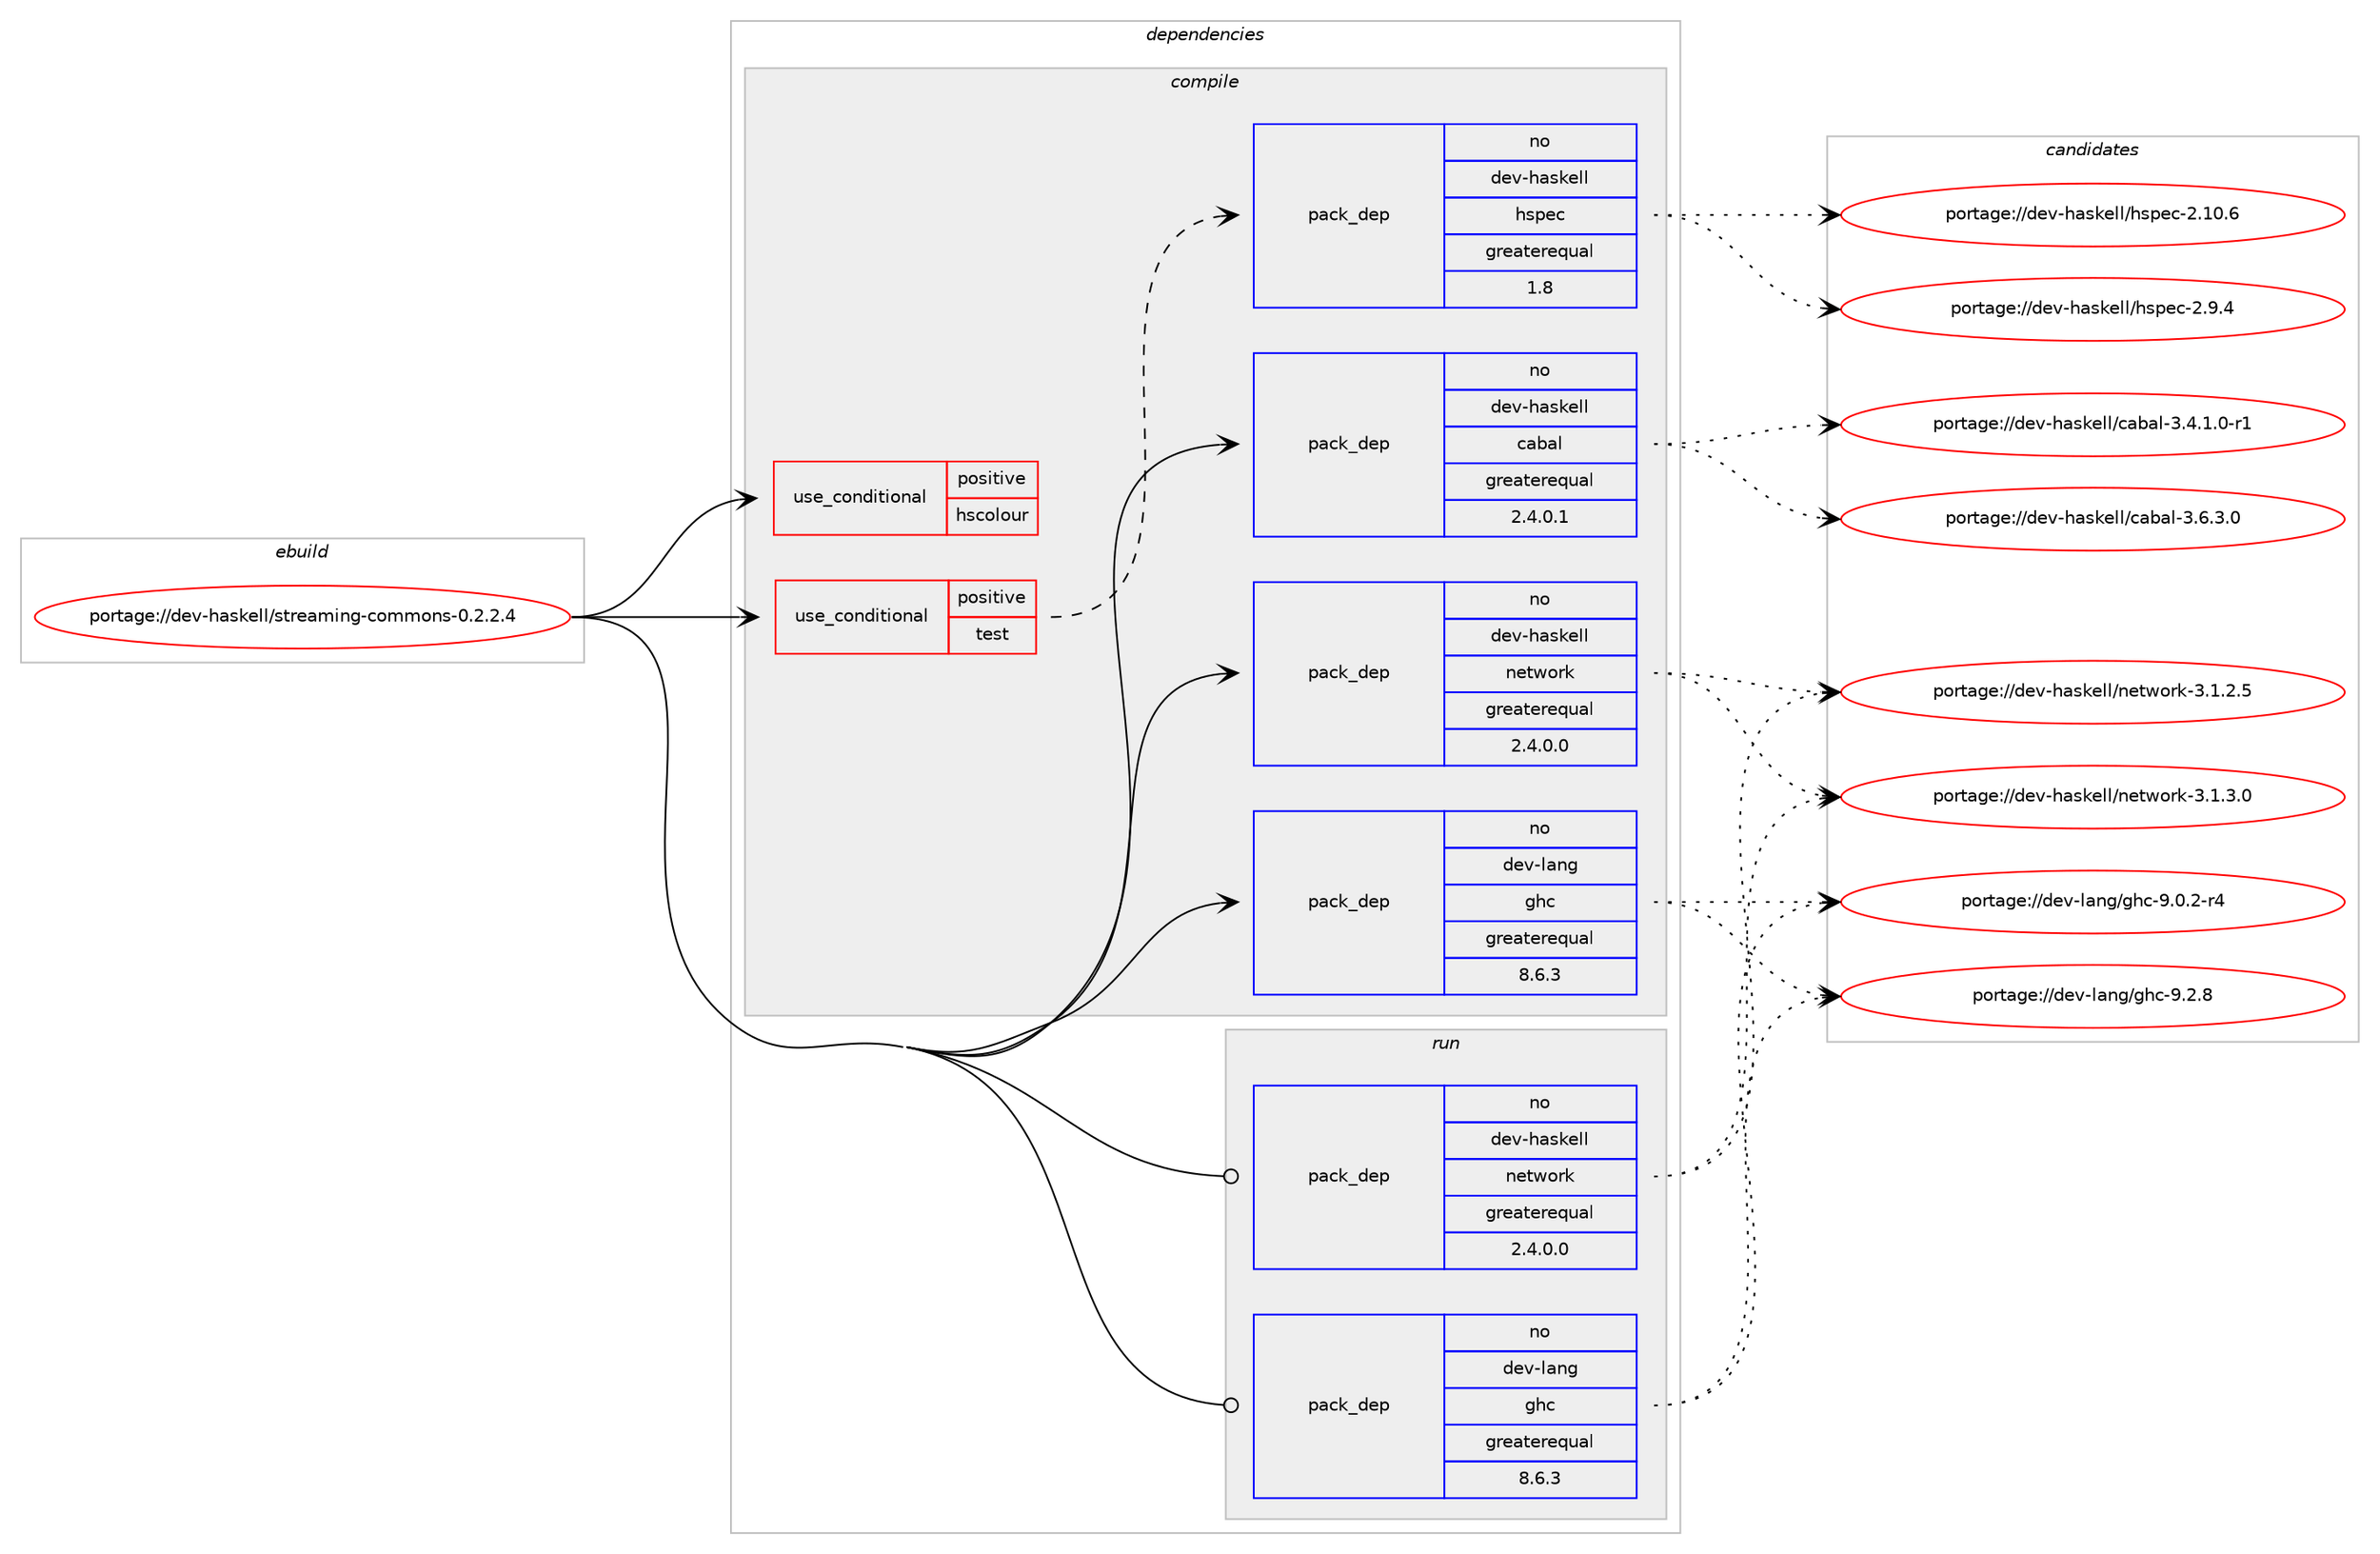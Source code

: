 digraph prolog {

# *************
# Graph options
# *************

newrank=true;
concentrate=true;
compound=true;
graph [rankdir=LR,fontname=Helvetica,fontsize=10,ranksep=1.5];#, ranksep=2.5, nodesep=0.2];
edge  [arrowhead=vee];
node  [fontname=Helvetica,fontsize=10];

# **********
# The ebuild
# **********

subgraph cluster_leftcol {
color=gray;
rank=same;
label=<<i>ebuild</i>>;
id [label="portage://dev-haskell/streaming-commons-0.2.2.4", color=red, width=4, href="../dev-haskell/streaming-commons-0.2.2.4.svg"];
}

# ****************
# The dependencies
# ****************

subgraph cluster_midcol {
color=gray;
label=<<i>dependencies</i>>;
subgraph cluster_compile {
fillcolor="#eeeeee";
style=filled;
label=<<i>compile</i>>;
subgraph cond20450 {
dependency43718 [label=<<TABLE BORDER="0" CELLBORDER="1" CELLSPACING="0" CELLPADDING="4"><TR><TD ROWSPAN="3" CELLPADDING="10">use_conditional</TD></TR><TR><TD>positive</TD></TR><TR><TD>hscolour</TD></TR></TABLE>>, shape=none, color=red];
# *** BEGIN UNKNOWN DEPENDENCY TYPE (TODO) ***
# dependency43718 -> package_dependency(portage://dev-haskell/streaming-commons-0.2.2.4,install,no,dev-haskell,hscolour,none,[,,],[],[])
# *** END UNKNOWN DEPENDENCY TYPE (TODO) ***

}
id:e -> dependency43718:w [weight=20,style="solid",arrowhead="vee"];
subgraph cond20451 {
dependency43719 [label=<<TABLE BORDER="0" CELLBORDER="1" CELLSPACING="0" CELLPADDING="4"><TR><TD ROWSPAN="3" CELLPADDING="10">use_conditional</TD></TR><TR><TD>positive</TD></TR><TR><TD>test</TD></TR></TABLE>>, shape=none, color=red];
subgraph pack22285 {
dependency43720 [label=<<TABLE BORDER="0" CELLBORDER="1" CELLSPACING="0" CELLPADDING="4" WIDTH="220"><TR><TD ROWSPAN="6" CELLPADDING="30">pack_dep</TD></TR><TR><TD WIDTH="110">no</TD></TR><TR><TD>dev-haskell</TD></TR><TR><TD>hspec</TD></TR><TR><TD>greaterequal</TD></TR><TR><TD>1.8</TD></TR></TABLE>>, shape=none, color=blue];
}
dependency43719:e -> dependency43720:w [weight=20,style="dashed",arrowhead="vee"];
# *** BEGIN UNKNOWN DEPENDENCY TYPE (TODO) ***
# dependency43719 -> package_dependency(portage://dev-haskell/streaming-commons-0.2.2.4,install,no,dev-haskell,quickcheck,none,[,,],[],[])
# *** END UNKNOWN DEPENDENCY TYPE (TODO) ***

}
id:e -> dependency43719:w [weight=20,style="solid",arrowhead="vee"];
# *** BEGIN UNKNOWN DEPENDENCY TYPE (TODO) ***
# id -> package_dependency(portage://dev-haskell/streaming-commons-0.2.2.4,install,no,dev-haskell,async,none,[,,],any_same_slot,[use(optenable(profile),none)])
# *** END UNKNOWN DEPENDENCY TYPE (TODO) ***

subgraph pack22286 {
dependency43721 [label=<<TABLE BORDER="0" CELLBORDER="1" CELLSPACING="0" CELLPADDING="4" WIDTH="220"><TR><TD ROWSPAN="6" CELLPADDING="30">pack_dep</TD></TR><TR><TD WIDTH="110">no</TD></TR><TR><TD>dev-haskell</TD></TR><TR><TD>cabal</TD></TR><TR><TD>greaterequal</TD></TR><TR><TD>2.4.0.1</TD></TR></TABLE>>, shape=none, color=blue];
}
id:e -> dependency43721:w [weight=20,style="solid",arrowhead="vee"];
subgraph pack22287 {
dependency43722 [label=<<TABLE BORDER="0" CELLBORDER="1" CELLSPACING="0" CELLPADDING="4" WIDTH="220"><TR><TD ROWSPAN="6" CELLPADDING="30">pack_dep</TD></TR><TR><TD WIDTH="110">no</TD></TR><TR><TD>dev-haskell</TD></TR><TR><TD>network</TD></TR><TR><TD>greaterequal</TD></TR><TR><TD>2.4.0.0</TD></TR></TABLE>>, shape=none, color=blue];
}
id:e -> dependency43722:w [weight=20,style="solid",arrowhead="vee"];
# *** BEGIN UNKNOWN DEPENDENCY TYPE (TODO) ***
# id -> package_dependency(portage://dev-haskell/streaming-commons-0.2.2.4,install,no,dev-haskell,random,none,[,,],any_same_slot,[use(optenable(profile),none)])
# *** END UNKNOWN DEPENDENCY TYPE (TODO) ***

# *** BEGIN UNKNOWN DEPENDENCY TYPE (TODO) ***
# id -> package_dependency(portage://dev-haskell/streaming-commons-0.2.2.4,install,no,dev-haskell,stm,none,[,,],any_same_slot,[use(optenable(profile),none)])
# *** END UNKNOWN DEPENDENCY TYPE (TODO) ***

# *** BEGIN UNKNOWN DEPENDENCY TYPE (TODO) ***
# id -> package_dependency(portage://dev-haskell/streaming-commons-0.2.2.4,install,no,dev-haskell,zlib,none,[,,],any_same_slot,[use(optenable(profile),none)])
# *** END UNKNOWN DEPENDENCY TYPE (TODO) ***

subgraph pack22288 {
dependency43723 [label=<<TABLE BORDER="0" CELLBORDER="1" CELLSPACING="0" CELLPADDING="4" WIDTH="220"><TR><TD ROWSPAN="6" CELLPADDING="30">pack_dep</TD></TR><TR><TD WIDTH="110">no</TD></TR><TR><TD>dev-lang</TD></TR><TR><TD>ghc</TD></TR><TR><TD>greaterequal</TD></TR><TR><TD>8.6.3</TD></TR></TABLE>>, shape=none, color=blue];
}
id:e -> dependency43723:w [weight=20,style="solid",arrowhead="vee"];
}
subgraph cluster_compileandrun {
fillcolor="#eeeeee";
style=filled;
label=<<i>compile and run</i>>;
}
subgraph cluster_run {
fillcolor="#eeeeee";
style=filled;
label=<<i>run</i>>;
# *** BEGIN UNKNOWN DEPENDENCY TYPE (TODO) ***
# id -> package_dependency(portage://dev-haskell/streaming-commons-0.2.2.4,run,no,dev-haskell,async,none,[,,],any_same_slot,[use(optenable(profile),none)])
# *** END UNKNOWN DEPENDENCY TYPE (TODO) ***

subgraph pack22289 {
dependency43724 [label=<<TABLE BORDER="0" CELLBORDER="1" CELLSPACING="0" CELLPADDING="4" WIDTH="220"><TR><TD ROWSPAN="6" CELLPADDING="30">pack_dep</TD></TR><TR><TD WIDTH="110">no</TD></TR><TR><TD>dev-haskell</TD></TR><TR><TD>network</TD></TR><TR><TD>greaterequal</TD></TR><TR><TD>2.4.0.0</TD></TR></TABLE>>, shape=none, color=blue];
}
id:e -> dependency43724:w [weight=20,style="solid",arrowhead="odot"];
# *** BEGIN UNKNOWN DEPENDENCY TYPE (TODO) ***
# id -> package_dependency(portage://dev-haskell/streaming-commons-0.2.2.4,run,no,dev-haskell,random,none,[,,],any_same_slot,[use(optenable(profile),none)])
# *** END UNKNOWN DEPENDENCY TYPE (TODO) ***

# *** BEGIN UNKNOWN DEPENDENCY TYPE (TODO) ***
# id -> package_dependency(portage://dev-haskell/streaming-commons-0.2.2.4,run,no,dev-haskell,stm,none,[,,],any_same_slot,[use(optenable(profile),none)])
# *** END UNKNOWN DEPENDENCY TYPE (TODO) ***

# *** BEGIN UNKNOWN DEPENDENCY TYPE (TODO) ***
# id -> package_dependency(portage://dev-haskell/streaming-commons-0.2.2.4,run,no,dev-haskell,zlib,none,[,,],any_same_slot,[use(optenable(profile),none)])
# *** END UNKNOWN DEPENDENCY TYPE (TODO) ***

subgraph pack22290 {
dependency43725 [label=<<TABLE BORDER="0" CELLBORDER="1" CELLSPACING="0" CELLPADDING="4" WIDTH="220"><TR><TD ROWSPAN="6" CELLPADDING="30">pack_dep</TD></TR><TR><TD WIDTH="110">no</TD></TR><TR><TD>dev-lang</TD></TR><TR><TD>ghc</TD></TR><TR><TD>greaterequal</TD></TR><TR><TD>8.6.3</TD></TR></TABLE>>, shape=none, color=blue];
}
id:e -> dependency43725:w [weight=20,style="solid",arrowhead="odot"];
# *** BEGIN UNKNOWN DEPENDENCY TYPE (TODO) ***
# id -> package_dependency(portage://dev-haskell/streaming-commons-0.2.2.4,run,no,dev-lang,ghc,none,[,,],any_same_slot,[use(optenable(profile),none)])
# *** END UNKNOWN DEPENDENCY TYPE (TODO) ***

}
}

# **************
# The candidates
# **************

subgraph cluster_choices {
rank=same;
color=gray;
label=<<i>candidates</i>>;

subgraph choice22285 {
color=black;
nodesep=1;
choice1001011184510497115107101108108471041151121019945504649484654 [label="portage://dev-haskell/hspec-2.10.6", color=red, width=4,href="../dev-haskell/hspec-2.10.6.svg"];
choice10010111845104971151071011081084710411511210199455046574652 [label="portage://dev-haskell/hspec-2.9.4", color=red, width=4,href="../dev-haskell/hspec-2.9.4.svg"];
dependency43720:e -> choice1001011184510497115107101108108471041151121019945504649484654:w [style=dotted,weight="100"];
dependency43720:e -> choice10010111845104971151071011081084710411511210199455046574652:w [style=dotted,weight="100"];
}
subgraph choice22286 {
color=black;
nodesep=1;
choice1001011184510497115107101108108479997989710845514652464946484511449 [label="portage://dev-haskell/cabal-3.4.1.0-r1", color=red, width=4,href="../dev-haskell/cabal-3.4.1.0-r1.svg"];
choice100101118451049711510710110810847999798971084551465446514648 [label="portage://dev-haskell/cabal-3.6.3.0", color=red, width=4,href="../dev-haskell/cabal-3.6.3.0.svg"];
dependency43721:e -> choice1001011184510497115107101108108479997989710845514652464946484511449:w [style=dotted,weight="100"];
dependency43721:e -> choice100101118451049711510710110810847999798971084551465446514648:w [style=dotted,weight="100"];
}
subgraph choice22287 {
color=black;
nodesep=1;
choice1001011184510497115107101108108471101011161191111141074551464946504653 [label="portage://dev-haskell/network-3.1.2.5", color=red, width=4,href="../dev-haskell/network-3.1.2.5.svg"];
choice1001011184510497115107101108108471101011161191111141074551464946514648 [label="portage://dev-haskell/network-3.1.3.0", color=red, width=4,href="../dev-haskell/network-3.1.3.0.svg"];
dependency43722:e -> choice1001011184510497115107101108108471101011161191111141074551464946504653:w [style=dotted,weight="100"];
dependency43722:e -> choice1001011184510497115107101108108471101011161191111141074551464946514648:w [style=dotted,weight="100"];
}
subgraph choice22288 {
color=black;
nodesep=1;
choice100101118451089711010347103104994557464846504511452 [label="portage://dev-lang/ghc-9.0.2-r4", color=red, width=4,href="../dev-lang/ghc-9.0.2-r4.svg"];
choice10010111845108971101034710310499455746504656 [label="portage://dev-lang/ghc-9.2.8", color=red, width=4,href="../dev-lang/ghc-9.2.8.svg"];
dependency43723:e -> choice100101118451089711010347103104994557464846504511452:w [style=dotted,weight="100"];
dependency43723:e -> choice10010111845108971101034710310499455746504656:w [style=dotted,weight="100"];
}
subgraph choice22289 {
color=black;
nodesep=1;
choice1001011184510497115107101108108471101011161191111141074551464946504653 [label="portage://dev-haskell/network-3.1.2.5", color=red, width=4,href="../dev-haskell/network-3.1.2.5.svg"];
choice1001011184510497115107101108108471101011161191111141074551464946514648 [label="portage://dev-haskell/network-3.1.3.0", color=red, width=4,href="../dev-haskell/network-3.1.3.0.svg"];
dependency43724:e -> choice1001011184510497115107101108108471101011161191111141074551464946504653:w [style=dotted,weight="100"];
dependency43724:e -> choice1001011184510497115107101108108471101011161191111141074551464946514648:w [style=dotted,weight="100"];
}
subgraph choice22290 {
color=black;
nodesep=1;
choice100101118451089711010347103104994557464846504511452 [label="portage://dev-lang/ghc-9.0.2-r4", color=red, width=4,href="../dev-lang/ghc-9.0.2-r4.svg"];
choice10010111845108971101034710310499455746504656 [label="portage://dev-lang/ghc-9.2.8", color=red, width=4,href="../dev-lang/ghc-9.2.8.svg"];
dependency43725:e -> choice100101118451089711010347103104994557464846504511452:w [style=dotted,weight="100"];
dependency43725:e -> choice10010111845108971101034710310499455746504656:w [style=dotted,weight="100"];
}
}

}
